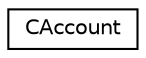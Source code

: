 digraph "Graphical Class Hierarchy"
{
  edge [fontname="Helvetica",fontsize="10",labelfontname="Helvetica",labelfontsize="10"];
  node [fontname="Helvetica",fontsize="10",shape=record];
  rankdir="LR";
  Node0 [label="CAccount",height=0.2,width=0.4,color="black", fillcolor="white", style="filled",URL="$d2/d98/class_c_account.html",tooltip="Account information. "];
}
